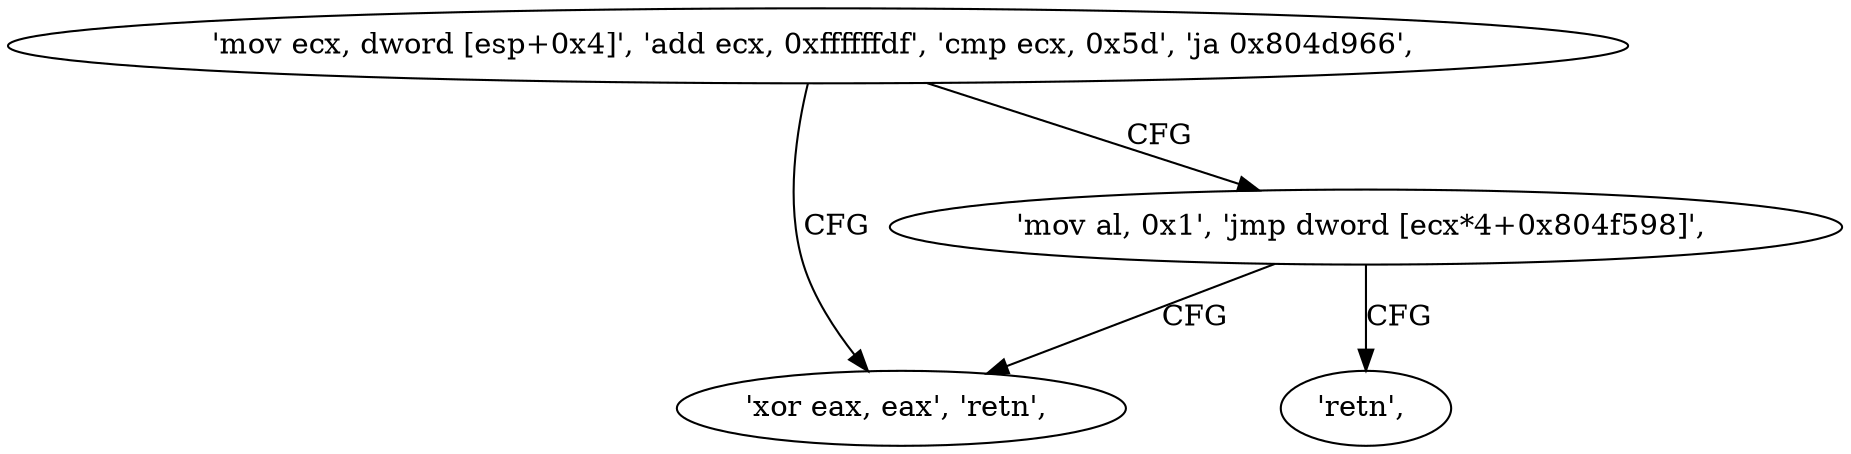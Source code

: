 digraph "func" {
"134535504" [label = "'mov ecx, dword [esp+0x4]', 'add ecx, 0xffffffdf', 'cmp ecx, 0x5d', 'ja 0x804d966', " ]
"134535526" [label = "'xor eax, eax', 'retn', " ]
"134535516" [label = "'mov al, 0x1', 'jmp dword [ecx*4+0x804f598]', " ]
"134535525" [label = "'retn', " ]
"134535504" -> "134535526" [ label = "CFG" ]
"134535504" -> "134535516" [ label = "CFG" ]
"134535516" -> "134535525" [ label = "CFG" ]
"134535516" -> "134535526" [ label = "CFG" ]
}
